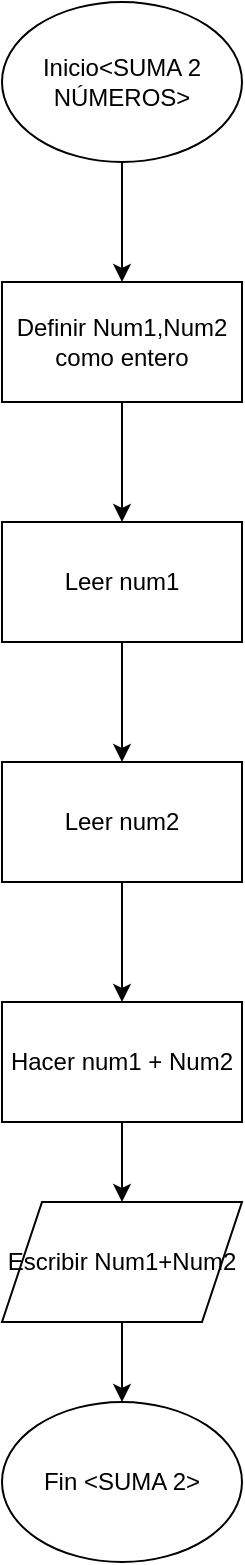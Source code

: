 <mxfile version="14.5.1" type="device"><diagram id="qhS4J8-xuQWtVjXf1Dwk" name="Página-1"><mxGraphModel dx="1086" dy="806" grid="1" gridSize="10" guides="1" tooltips="1" connect="1" arrows="1" fold="1" page="1" pageScale="1" pageWidth="827" pageHeight="1169" math="0" shadow="0"><root><mxCell id="0"/><mxCell id="1" parent="0"/><mxCell id="lrp8imKMbM6U7SrIMU-O-9" value="" style="edgeStyle=orthogonalEdgeStyle;rounded=0;orthogonalLoop=1;jettySize=auto;html=1;" edge="1" parent="1" source="lrp8imKMbM6U7SrIMU-O-1" target="lrp8imKMbM6U7SrIMU-O-4"><mxGeometry relative="1" as="geometry"/></mxCell><mxCell id="lrp8imKMbM6U7SrIMU-O-1" value="Definir Num1,Num2 como entero" style="rounded=0;whiteSpace=wrap;html=1;" vertex="1" parent="1"><mxGeometry x="350" y="250" width="120" height="60" as="geometry"/></mxCell><mxCell id="lrp8imKMbM6U7SrIMU-O-3" value="" style="edgeStyle=orthogonalEdgeStyle;rounded=0;orthogonalLoop=1;jettySize=auto;html=1;" edge="1" parent="1" source="lrp8imKMbM6U7SrIMU-O-2" target="lrp8imKMbM6U7SrIMU-O-1"><mxGeometry relative="1" as="geometry"/></mxCell><mxCell id="lrp8imKMbM6U7SrIMU-O-2" value="Inicio&amp;lt;SUMA 2 NÚMEROS&amp;gt;" style="ellipse;whiteSpace=wrap;html=1;" vertex="1" parent="1"><mxGeometry x="350" y="110" width="120" height="80" as="geometry"/></mxCell><mxCell id="lrp8imKMbM6U7SrIMU-O-8" value="" style="edgeStyle=orthogonalEdgeStyle;rounded=0;orthogonalLoop=1;jettySize=auto;html=1;" edge="1" parent="1" source="lrp8imKMbM6U7SrIMU-O-4" target="lrp8imKMbM6U7SrIMU-O-5"><mxGeometry relative="1" as="geometry"/></mxCell><mxCell id="lrp8imKMbM6U7SrIMU-O-4" value="Leer num1" style="rounded=0;whiteSpace=wrap;html=1;" vertex="1" parent="1"><mxGeometry x="350" y="370" width="120" height="60" as="geometry"/></mxCell><mxCell id="lrp8imKMbM6U7SrIMU-O-7" value="" style="edgeStyle=orthogonalEdgeStyle;rounded=0;orthogonalLoop=1;jettySize=auto;html=1;" edge="1" parent="1" source="lrp8imKMbM6U7SrIMU-O-5" target="lrp8imKMbM6U7SrIMU-O-6"><mxGeometry relative="1" as="geometry"/></mxCell><mxCell id="lrp8imKMbM6U7SrIMU-O-5" value="Leer num2" style="rounded=0;whiteSpace=wrap;html=1;" vertex="1" parent="1"><mxGeometry x="350" y="490" width="120" height="60" as="geometry"/></mxCell><mxCell id="lrp8imKMbM6U7SrIMU-O-13" value="" style="edgeStyle=orthogonalEdgeStyle;rounded=0;orthogonalLoop=1;jettySize=auto;html=1;" edge="1" parent="1" source="lrp8imKMbM6U7SrIMU-O-6" target="lrp8imKMbM6U7SrIMU-O-12"><mxGeometry relative="1" as="geometry"/></mxCell><mxCell id="lrp8imKMbM6U7SrIMU-O-6" value="Hacer num1 + Num2" style="rounded=0;whiteSpace=wrap;html=1;" vertex="1" parent="1"><mxGeometry x="350" y="610" width="120" height="60" as="geometry"/></mxCell><mxCell id="lrp8imKMbM6U7SrIMU-O-15" value="" style="edgeStyle=orthogonalEdgeStyle;rounded=0;orthogonalLoop=1;jettySize=auto;html=1;" edge="1" parent="1" source="lrp8imKMbM6U7SrIMU-O-12" target="lrp8imKMbM6U7SrIMU-O-14"><mxGeometry relative="1" as="geometry"/></mxCell><mxCell id="lrp8imKMbM6U7SrIMU-O-12" value="Escribir Num1+Num2" style="shape=parallelogram;perimeter=parallelogramPerimeter;whiteSpace=wrap;html=1;fixedSize=1;" vertex="1" parent="1"><mxGeometry x="350" y="710" width="120" height="60" as="geometry"/></mxCell><mxCell id="lrp8imKMbM6U7SrIMU-O-14" value="Fin &amp;lt;SUMA 2&amp;gt;" style="ellipse;whiteSpace=wrap;html=1;" vertex="1" parent="1"><mxGeometry x="350" y="810" width="120" height="80" as="geometry"/></mxCell></root></mxGraphModel></diagram></mxfile>